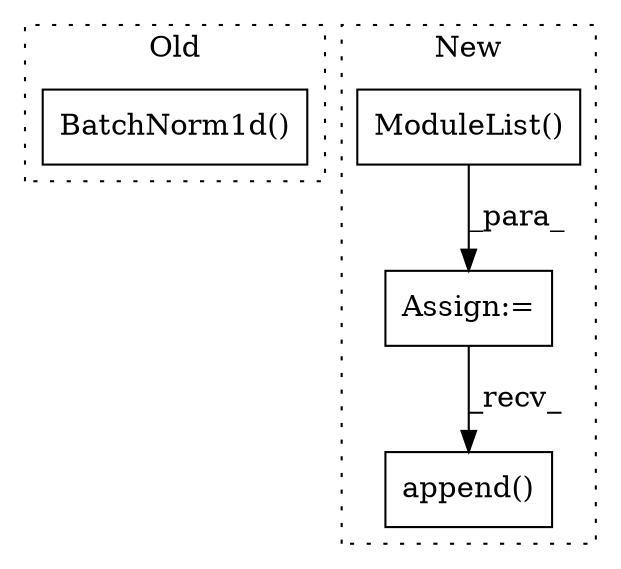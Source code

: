 digraph G {
subgraph cluster0 {
1 [label="BatchNorm1d()" a="75" s="2797,2823" l="15,1" shape="box"];
label = "Old";
style="dotted";
}
subgraph cluster1 {
2 [label="ModuleList()" a="75" s="2322" l="15" shape="box"];
3 [label="append()" a="75" s="2775,2798" l="11,1" shape="box"];
4 [label="Assign:=" a="68" s="2319" l="3" shape="box"];
label = "New";
style="dotted";
}
2 -> 4 [label="_para_"];
4 -> 3 [label="_recv_"];
}